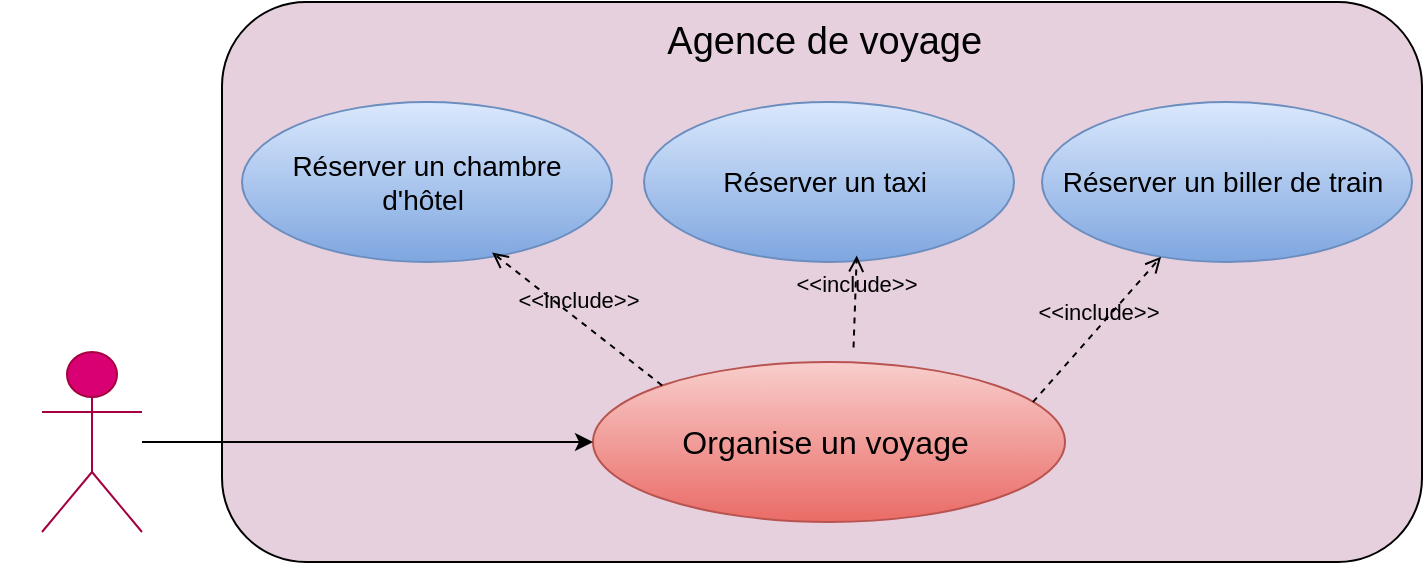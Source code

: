 <mxfile version="14.1.8" type="github">
  <diagram id="prWhnTShJXPtExp7idOY" name="Page-1">
    <mxGraphModel dx="925" dy="512" grid="1" gridSize="10" guides="1" tooltips="1" connect="1" arrows="1" fold="1" page="1" pageScale="1" pageWidth="827" pageHeight="1169" math="0" shadow="0">
      <root>
        <mxCell id="0" />
        <mxCell id="1" parent="0" />
        <mxCell id="bafoIi28_IILmrrCpoWe-1" value="agent de voyage&amp;nbsp;" style="shape=umlActor;verticalLabelPosition=bottom;verticalAlign=top;html=1;outlineConnect=0;fillColor=#d80073;strokeColor=#A50040;fontColor=#ffffff;" vertex="1" parent="1">
          <mxGeometry x="120" y="445" width="50" height="90" as="geometry" />
        </mxCell>
        <mxCell id="bafoIi28_IILmrrCpoWe-3" value="" style="rounded=1;whiteSpace=wrap;html=1;fillColor=#E6D0DE;" vertex="1" parent="1">
          <mxGeometry x="210" y="270" width="600" height="280" as="geometry" />
        </mxCell>
        <mxCell id="bafoIi28_IILmrrCpoWe-4" value="&lt;font style=&quot;font-size: 19px&quot;&gt;Agence de voyage&amp;nbsp;&lt;/font&gt;" style="text;html=1;strokeColor=none;fillColor=none;align=center;verticalAlign=middle;whiteSpace=wrap;rounded=0;" vertex="1" parent="1">
          <mxGeometry x="398.5" y="280" width="230" height="20" as="geometry" />
        </mxCell>
        <mxCell id="bafoIi28_IILmrrCpoWe-5" value="&lt;font style=&quot;font-size: 16px&quot;&gt;Organise un voyage&amp;nbsp;&lt;/font&gt;" style="ellipse;whiteSpace=wrap;html=1;gradientColor=#ea6b66;fillColor=#f8cecc;strokeColor=#b85450;" vertex="1" parent="1">
          <mxGeometry x="395.5" y="450" width="236" height="80" as="geometry" />
        </mxCell>
        <mxCell id="bafoIi28_IILmrrCpoWe-6" value="&lt;font style=&quot;font-size: 14px&quot;&gt;Réserver un chambre d&#39;hôtel&amp;nbsp;&lt;/font&gt;" style="ellipse;whiteSpace=wrap;html=1;gradientColor=#7ea6e0;fillColor=#dae8fc;strokeColor=#6c8ebf;" vertex="1" parent="1">
          <mxGeometry x="220" y="320" width="185" height="80" as="geometry" />
        </mxCell>
        <mxCell id="bafoIi28_IILmrrCpoWe-7" value="&lt;font style=&quot;font-size: 14px&quot;&gt;Réserver un taxi&amp;nbsp;&lt;/font&gt;" style="ellipse;whiteSpace=wrap;html=1;gradientColor=#7ea6e0;fillColor=#dae8fc;strokeColor=#6c8ebf;" vertex="1" parent="1">
          <mxGeometry x="421" y="320" width="185" height="80" as="geometry" />
        </mxCell>
        <mxCell id="bafoIi28_IILmrrCpoWe-8" value="&lt;font style=&quot;font-size: 14px&quot;&gt;Réserver un biller de train&amp;nbsp;&lt;/font&gt;" style="ellipse;whiteSpace=wrap;html=1;gradientColor=#7ea6e0;fillColor=#dae8fc;strokeColor=#6c8ebf;" vertex="1" parent="1">
          <mxGeometry x="620" y="320" width="185" height="80" as="geometry" />
        </mxCell>
        <mxCell id="bafoIi28_IILmrrCpoWe-10" value="" style="endArrow=classic;html=1;entryX=0;entryY=0.5;entryDx=0;entryDy=0;" edge="1" parent="1" source="bafoIi28_IILmrrCpoWe-1" target="bafoIi28_IILmrrCpoWe-5">
          <mxGeometry width="50" height="50" relative="1" as="geometry">
            <mxPoint x="250" y="510" as="sourcePoint" />
            <mxPoint x="300" y="460" as="targetPoint" />
          </mxGeometry>
        </mxCell>
        <mxCell id="bafoIi28_IILmrrCpoWe-11" value="&amp;lt;&amp;lt;include&amp;gt;&amp;gt;" style="html=1;verticalAlign=bottom;labelBackgroundColor=none;endArrow=open;endFill=0;dashed=1;entryX=0.676;entryY=0.941;entryDx=0;entryDy=0;entryPerimeter=0;exitX=0;exitY=0;exitDx=0;exitDy=0;" edge="1" parent="1" source="bafoIi28_IILmrrCpoWe-5" target="bafoIi28_IILmrrCpoWe-6">
          <mxGeometry width="160" relative="1" as="geometry">
            <mxPoint x="360" y="440" as="sourcePoint" />
            <mxPoint x="520" y="440" as="targetPoint" />
          </mxGeometry>
        </mxCell>
        <mxCell id="bafoIi28_IILmrrCpoWe-12" value="&amp;lt;&amp;lt;include&amp;gt;&amp;gt;" style="html=1;verticalAlign=bottom;labelBackgroundColor=none;endArrow=open;endFill=0;dashed=1;entryX=0.575;entryY=0.96;entryDx=0;entryDy=0;entryPerimeter=0;exitX=0.552;exitY=-0.091;exitDx=0;exitDy=0;exitPerimeter=0;" edge="1" parent="1" source="bafoIi28_IILmrrCpoWe-5" target="bafoIi28_IILmrrCpoWe-7">
          <mxGeometry width="160" relative="1" as="geometry">
            <mxPoint x="620" y="440" as="sourcePoint" />
            <mxPoint x="780" y="440" as="targetPoint" />
          </mxGeometry>
        </mxCell>
        <mxCell id="bafoIi28_IILmrrCpoWe-13" value="&amp;lt;&amp;lt;include&amp;gt;&amp;gt;" style="html=1;verticalAlign=bottom;labelBackgroundColor=none;endArrow=open;endFill=0;dashed=1;exitX=0.932;exitY=0.251;exitDx=0;exitDy=0;exitPerimeter=0;" edge="1" parent="1" source="bafoIi28_IILmrrCpoWe-5" target="bafoIi28_IILmrrCpoWe-8">
          <mxGeometry width="160" relative="1" as="geometry">
            <mxPoint x="660" y="480" as="sourcePoint" />
            <mxPoint x="820" y="480" as="targetPoint" />
          </mxGeometry>
        </mxCell>
      </root>
    </mxGraphModel>
  </diagram>
</mxfile>
